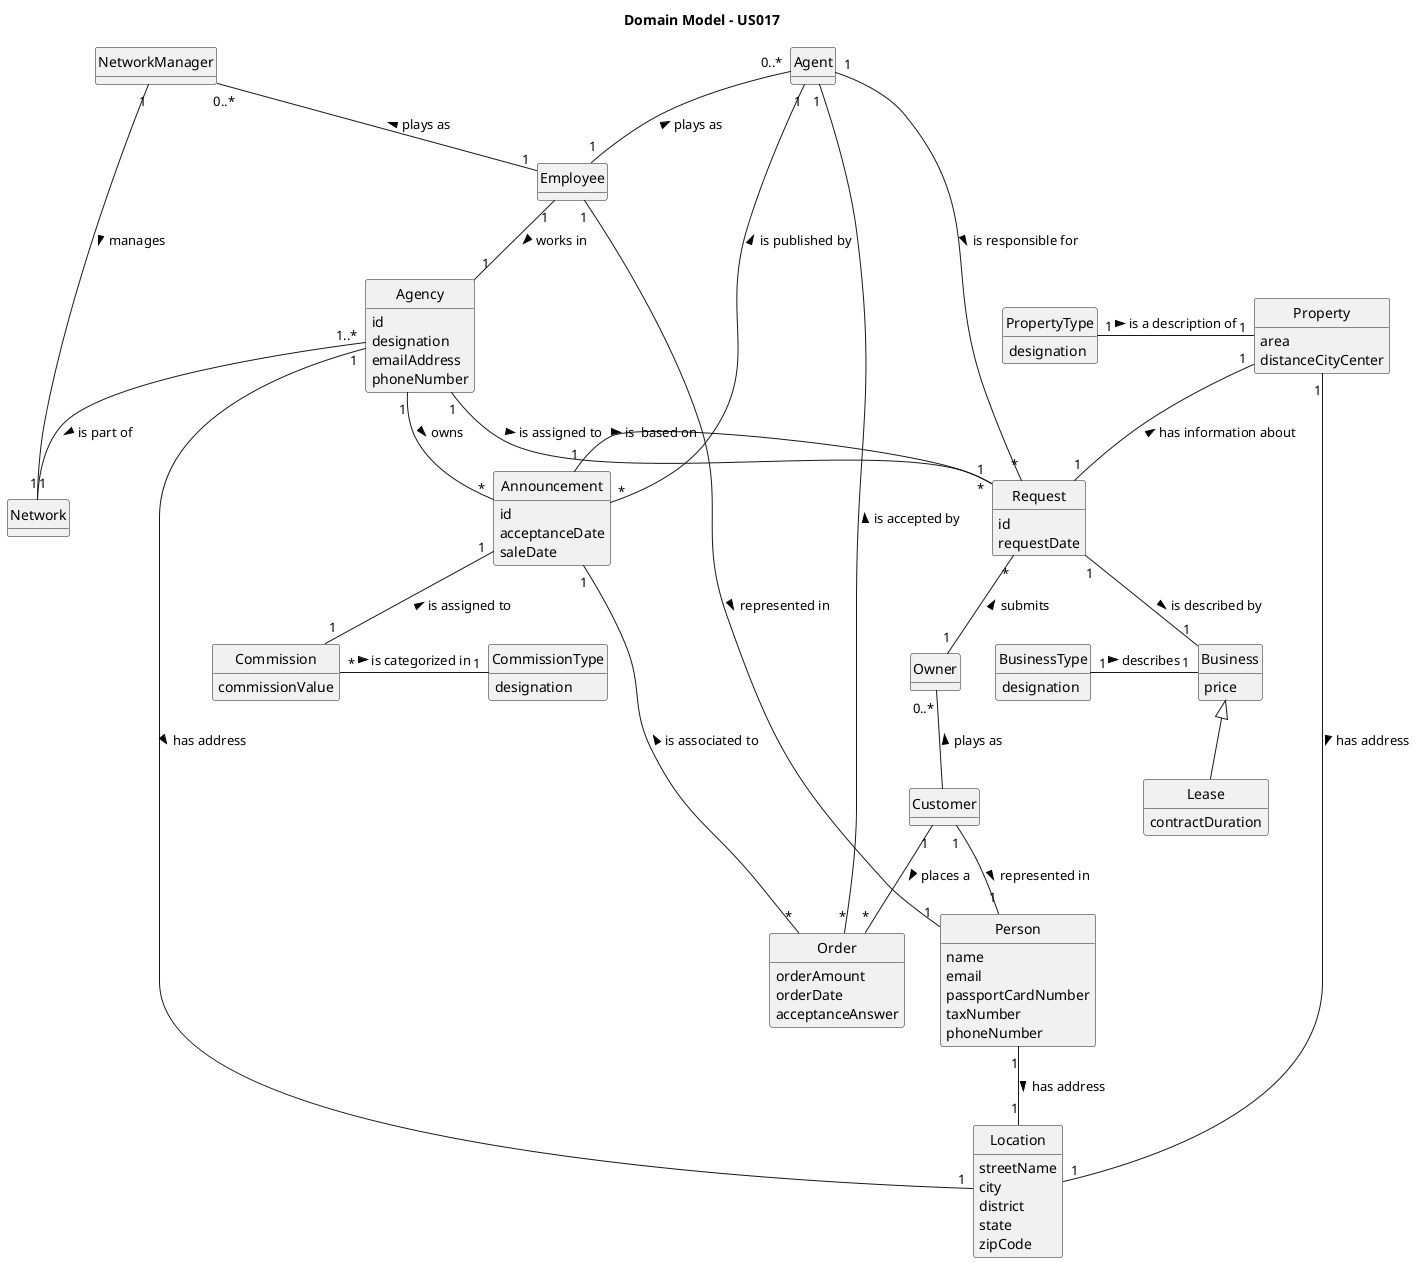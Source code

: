 @startuml
skinparam monochrome true
skinparam packageStyle rectangle
skinparam shadowing false

'left to right direction

skinparam classAttributeIconSize 0

hide circle
hide methods

title Domain Model - US017

' COLOCAR VISIT E VISIT REPORT?

'US17: As a network manager, I want to list all deals made.

class Agency {
id
designation
emailAddress
phoneNumber
}

class Employee {
}

class Person{
name
email
passportCardNumber
taxNumber
phoneNumber
}

class Customer{
}

class Agent{
}

class NetworkManager{
}
class Announcement{
id
acceptanceDate
saleDate
}

class Property{
 area
 distanceCityCenter
}

class Network{}

class PropertyType{
designation
}

class Location{
streetName
city
district
state
zipCode
}
class Business{
price
}
class BusinessType{
designation
}
class Lease{
contractDuration
}
class Commission {
commissionValue
}
class CommissionType {
designation
}
class Request{
id
requestDate
}
class Order {
orderAmount
orderDate
acceptanceAnswer
}

Person "1" -- "1" Employee: represented in <
Customer "1"  -- "1" Person: represented in >
Owner "0..*" -- Customer: plays as <
Agent "0..*" -- "1" Employee: plays as <
NetworkManager "0..*" -- "1" Employee: plays as <
Agent "1" -- "*" Announcement: is published by <
NetworkManager "1" - "1" Network: manages >
Agency "1..*" -- "1" Network: is part of >
Request "*" -- "1" Owner: submits <
Employee "1" -- "1" Agency: works in  >
PropertyType "1" - "1" Property: is a description of >
Property "1" -- "1" Location: has address >
Person "1" -- "1" Location: has address >
Agency "1" -- "1" Location: has address >
Announcement "1" -- "1" Commission: is assigned to <
Agency "1" -- "*" Announcement: owns >
Property "1" -- "1" Request : < has information about
Request "1" -- "1" Business: is described by >
Business <|-- Lease
BusinessType "1" - "1" Business : describes >
Announcement "1" - "1" Request : is  based on >
Commission "*" - "1" CommissionType : is categorized in >
Agency "1" -- "*" Request : is assigned to >
Agent "1" -- "*" Request : is responsible for >
Agent "1" -- "*" Order : is accepted by <
Order "*" -- "1" Announcement : is associated to >
Customer "1" -- "*" Order : places a >

@enduml